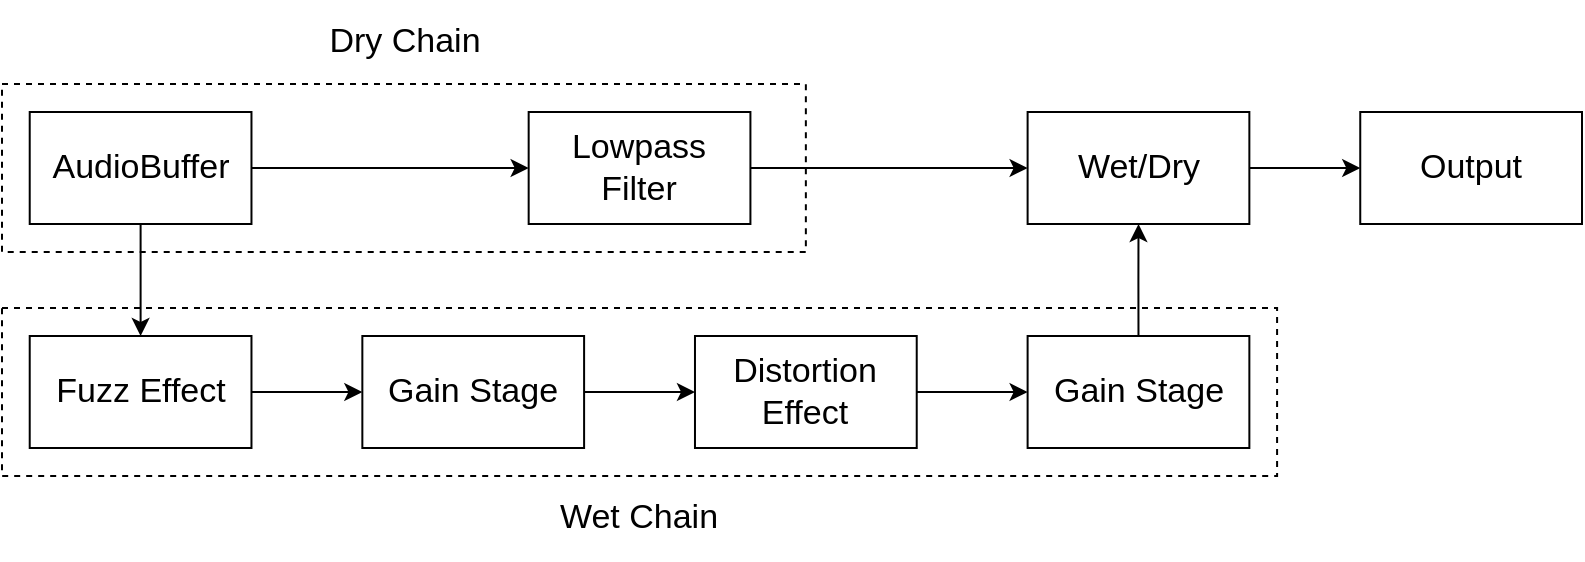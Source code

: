 <mxfile version="20.3.0" type="device"><diagram id="ldQJO-Ej7VOBUfCmjW36" name="Page-1"><mxGraphModel dx="1310" dy="832" grid="1" gridSize="10" guides="1" tooltips="1" connect="1" arrows="1" fold="1" page="1" pageScale="1" pageWidth="827" pageHeight="1169" math="0" shadow="0"><root><mxCell id="0"/><mxCell id="1" parent="0"/><mxCell id="LryQ9fPzHTdMKF2Zs9GQ-2" value="" style="rounded=0;whiteSpace=wrap;html=1;fillColor=none;dashed=1;fontSize=17;" parent="1" vertex="1"><mxGeometry x="10" y="52" width="401.93" height="84" as="geometry"/></mxCell><mxCell id="gi9qCSFMfWnRDz3mOwAV-1" value="AudioBuffer" style="rounded=0;whiteSpace=wrap;html=1;fontSize=17;" parent="1" vertex="1"><mxGeometry x="23.86" y="66" width="110.877" height="56" as="geometry"/></mxCell><mxCell id="gi9qCSFMfWnRDz3mOwAV-2" value="Lowpass &lt;br style=&quot;font-size: 17px;&quot;&gt;Filter" style="whiteSpace=wrap;html=1;rounded=0;fontSize=17;" parent="1" vertex="1"><mxGeometry x="273.333" y="66" width="110.877" height="56" as="geometry"/></mxCell><mxCell id="gi9qCSFMfWnRDz3mOwAV-3" value="" style="edgeStyle=orthogonalEdgeStyle;rounded=0;orthogonalLoop=1;jettySize=auto;html=1;fontSize=17;" parent="1" source="gi9qCSFMfWnRDz3mOwAV-1" target="gi9qCSFMfWnRDz3mOwAV-2" edge="1"><mxGeometry relative="1" as="geometry"/></mxCell><mxCell id="gi9qCSFMfWnRDz3mOwAV-6" value="Wet/Dry" style="whiteSpace=wrap;html=1;rounded=0;fontSize=17;" parent="1" vertex="1"><mxGeometry x="522.807" y="66" width="110.877" height="56" as="geometry"/></mxCell><mxCell id="gi9qCSFMfWnRDz3mOwAV-7" value="" style="edgeStyle=orthogonalEdgeStyle;rounded=0;orthogonalLoop=1;jettySize=auto;html=1;fontSize=17;" parent="1" source="gi9qCSFMfWnRDz3mOwAV-2" target="gi9qCSFMfWnRDz3mOwAV-6" edge="1"><mxGeometry relative="1" as="geometry"/></mxCell><mxCell id="gi9qCSFMfWnRDz3mOwAV-8" value="Dry Chain" style="text;html=1;strokeColor=none;fillColor=none;align=center;verticalAlign=middle;whiteSpace=wrap;rounded=0;fontSize=17;" parent="1" vertex="1"><mxGeometry x="155.526" y="10" width="110.877" height="42" as="geometry"/></mxCell><mxCell id="gi9qCSFMfWnRDz3mOwAV-9" value="Output" style="whiteSpace=wrap;html=1;rounded=0;fontSize=17;" parent="1" vertex="1"><mxGeometry x="689.123" y="66" width="110.877" height="56" as="geometry"/></mxCell><mxCell id="gi9qCSFMfWnRDz3mOwAV-10" value="" style="edgeStyle=orthogonalEdgeStyle;rounded=0;orthogonalLoop=1;jettySize=auto;html=1;fontSize=17;" parent="1" source="gi9qCSFMfWnRDz3mOwAV-6" target="gi9qCSFMfWnRDz3mOwAV-9" edge="1"><mxGeometry relative="1" as="geometry"/></mxCell><mxCell id="gi9qCSFMfWnRDz3mOwAV-12" value="Fuzz Effect" style="rounded=0;whiteSpace=wrap;html=1;fontSize=17;" parent="1" vertex="1"><mxGeometry x="23.86" y="178" width="110.877" height="56" as="geometry"/></mxCell><mxCell id="gi9qCSFMfWnRDz3mOwAV-13" value="" style="edgeStyle=orthogonalEdgeStyle;rounded=0;orthogonalLoop=1;jettySize=auto;html=1;fontSize=17;" parent="1" source="gi9qCSFMfWnRDz3mOwAV-1" target="gi9qCSFMfWnRDz3mOwAV-12" edge="1"><mxGeometry relative="1" as="geometry"><Array as="points"><mxPoint x="79.298" y="206"/></Array></mxGeometry></mxCell><mxCell id="gi9qCSFMfWnRDz3mOwAV-14" value="Wet Chain" style="text;html=1;strokeColor=none;fillColor=none;align=center;verticalAlign=middle;whiteSpace=wrap;rounded=0;fontSize=17;" parent="1" vertex="1"><mxGeometry x="273.333" y="248.0" width="110.877" height="42" as="geometry"/></mxCell><mxCell id="gi9qCSFMfWnRDz3mOwAV-19" value="Gain Stage" style="rounded=0;whiteSpace=wrap;html=1;fontSize=17;" parent="1" vertex="1"><mxGeometry x="190.175" y="178" width="110.877" height="56" as="geometry"/></mxCell><mxCell id="gi9qCSFMfWnRDz3mOwAV-20" value="" style="edgeStyle=orthogonalEdgeStyle;rounded=0;orthogonalLoop=1;jettySize=auto;html=1;fontSize=17;" parent="1" source="gi9qCSFMfWnRDz3mOwAV-12" target="gi9qCSFMfWnRDz3mOwAV-19" edge="1"><mxGeometry relative="1" as="geometry"/></mxCell><mxCell id="gi9qCSFMfWnRDz3mOwAV-21" value="Distortion Effect" style="rounded=0;whiteSpace=wrap;html=1;fontSize=17;" parent="1" vertex="1"><mxGeometry x="356.491" y="178" width="110.877" height="56" as="geometry"/></mxCell><mxCell id="gi9qCSFMfWnRDz3mOwAV-22" value="" style="edgeStyle=orthogonalEdgeStyle;rounded=0;orthogonalLoop=1;jettySize=auto;html=1;fontSize=17;" parent="1" source="gi9qCSFMfWnRDz3mOwAV-19" target="gi9qCSFMfWnRDz3mOwAV-21" edge="1"><mxGeometry relative="1" as="geometry"/></mxCell><mxCell id="gi9qCSFMfWnRDz3mOwAV-23" value="Gain Stage" style="rounded=0;whiteSpace=wrap;html=1;fontSize=17;" parent="1" vertex="1"><mxGeometry x="522.807" y="178" width="110.877" height="56" as="geometry"/></mxCell><mxCell id="gi9qCSFMfWnRDz3mOwAV-24" value="" style="edgeStyle=orthogonalEdgeStyle;rounded=0;orthogonalLoop=1;jettySize=auto;html=1;fontSize=17;" parent="1" source="gi9qCSFMfWnRDz3mOwAV-21" target="gi9qCSFMfWnRDz3mOwAV-23" edge="1"><mxGeometry relative="1" as="geometry"/></mxCell><mxCell id="gi9qCSFMfWnRDz3mOwAV-28" value="" style="edgeStyle=orthogonalEdgeStyle;rounded=0;orthogonalLoop=1;jettySize=auto;html=1;exitX=0.5;exitY=0;exitDx=0;exitDy=0;fontSize=17;" parent="1" source="gi9qCSFMfWnRDz3mOwAV-23" target="gi9qCSFMfWnRDz3mOwAV-6" edge="1"><mxGeometry relative="1" as="geometry"><mxPoint x="689.123" y="178" as="sourcePoint"/></mxGeometry></mxCell><mxCell id="LryQ9fPzHTdMKF2Zs9GQ-1" value="" style="rounded=0;whiteSpace=wrap;html=1;fillColor=none;dashed=1;fontSize=17;" parent="1" vertex="1"><mxGeometry x="10" y="164" width="637.544" height="84" as="geometry"/></mxCell></root></mxGraphModel></diagram></mxfile>